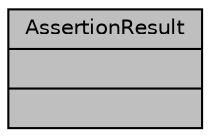 digraph "AssertionResult"
{
 // INTERACTIVE_SVG=YES
 // LATEX_PDF_SIZE
  bgcolor="transparent";
  edge [fontname="Helvetica",fontsize="10",labelfontname="Helvetica",labelfontsize="10"];
  node [fontname="Helvetica",fontsize="10",shape=record];
  Node1 [label="{AssertionResult\n||}",height=0.2,width=0.4,color="black", fillcolor="grey75", style="filled", fontcolor="black",tooltip=" "];
}
